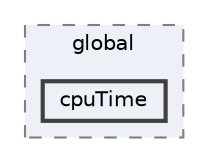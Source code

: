 digraph "src/OpenFOAM/global/cpuTime"
{
 // LATEX_PDF_SIZE
  bgcolor="transparent";
  edge [fontname=Helvetica,fontsize=10,labelfontname=Helvetica,labelfontsize=10];
  node [fontname=Helvetica,fontsize=10,shape=box,height=0.2,width=0.4];
  compound=true
  subgraph clusterdir_8583492183f4d27c76555f8f333dd07b {
    graph [ bgcolor="#edf0f7", pencolor="grey50", label="global", fontname=Helvetica,fontsize=10 style="filled,dashed", URL="dir_8583492183f4d27c76555f8f333dd07b.html",tooltip=""]
  dir_f712fec5bae3fcd323cbbdec974d4645 [label="cpuTime", fillcolor="#edf0f7", color="grey25", style="filled,bold", URL="dir_f712fec5bae3fcd323cbbdec974d4645.html",tooltip=""];
  }
}
